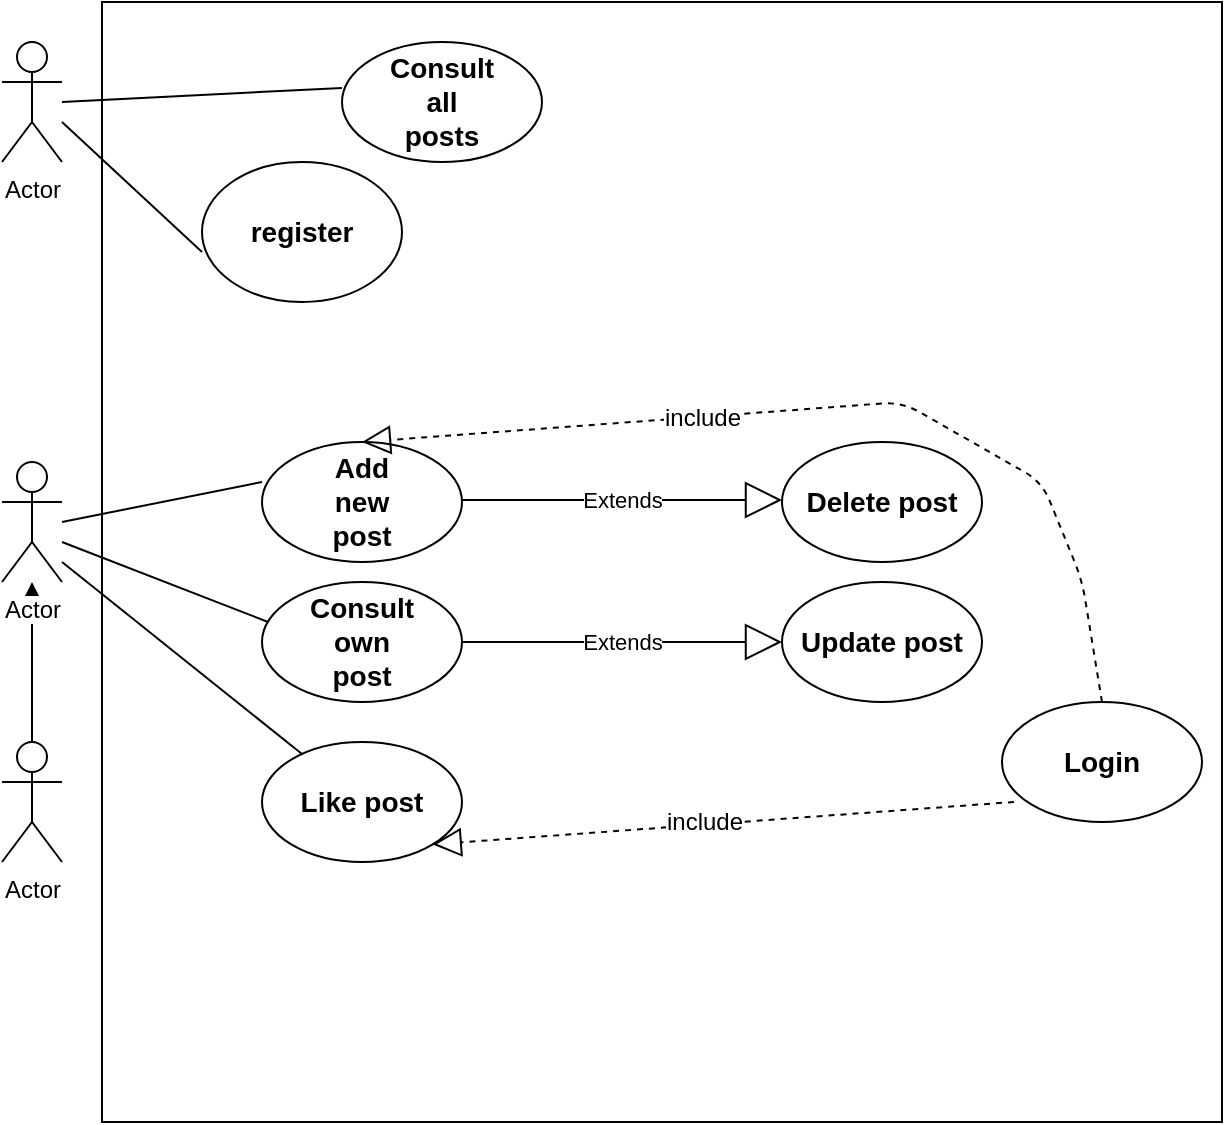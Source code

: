 <mxfile version="12.2.4" pages="1"><diagram id="fMA0ImpGoZlohUEASo08" name="Page-1"><mxGraphModel dx="542" dy="451" grid="1" gridSize="10" guides="1" tooltips="1" connect="1" arrows="1" fold="1" page="1" pageScale="1" pageWidth="827" pageHeight="1169" math="0" shadow="0"><root><mxCell id="0"/><mxCell id="1" parent="0"/><mxCell id="2" value="" style="whiteSpace=wrap;html=1;aspect=fixed;" parent="1" vertex="1"><mxGeometry x="80" width="560" height="560" as="geometry"/></mxCell><mxCell id="10" value="" style="edgeStyle=orthogonalEdgeStyle;rounded=0;orthogonalLoop=1;jettySize=auto;html=1;" parent="1" source="3" target="9" edge="1"><mxGeometry relative="1" as="geometry"/></mxCell><mxCell id="3" value="Actor" style="shape=umlActor;verticalLabelPosition=bottom;labelBackgroundColor=#ffffff;verticalAlign=top;html=1;outlineConnect=0;" parent="1" vertex="1"><mxGeometry x="30" y="370" width="30" height="60" as="geometry"/></mxCell><mxCell id="9" value="Actor" style="shape=umlActor;verticalLabelPosition=bottom;labelBackgroundColor=#ffffff;verticalAlign=top;html=1;outlineConnect=0;" parent="1" vertex="1"><mxGeometry x="30" y="230" width="30" height="60" as="geometry"/></mxCell><mxCell id="11" value="Actor" style="shape=umlActor;verticalLabelPosition=bottom;labelBackgroundColor=#ffffff;verticalAlign=top;html=1;outlineConnect=0;" parent="1" vertex="1"><mxGeometry x="30" y="20" width="30" height="60" as="geometry"/></mxCell><mxCell id="17" value="" style="ellipse;whiteSpace=wrap;html=1;" parent="1" vertex="1"><mxGeometry x="200" y="20" width="100" height="60" as="geometry"/></mxCell><mxCell id="18" value="" style="endArrow=none;html=1;entryX=0;entryY=0.383;entryDx=0;entryDy=0;entryPerimeter=0;" parent="1" target="17" edge="1"><mxGeometry width="50" height="50" relative="1" as="geometry"><mxPoint x="60" y="50" as="sourcePoint"/><mxPoint x="200" y="70" as="targetPoint"/></mxGeometry></mxCell><mxCell id="19" value="&lt;font style=&quot;font-size: 14px&quot;&gt;&lt;b&gt;Consult all posts&lt;/b&gt;&lt;/font&gt;" style="text;html=1;strokeColor=none;fillColor=none;align=center;verticalAlign=middle;whiteSpace=wrap;rounded=0;" parent="1" vertex="1"><mxGeometry x="230" y="40" width="40" height="20" as="geometry"/></mxCell><mxCell id="21" value="" style="ellipse;whiteSpace=wrap;html=1;" parent="1" vertex="1"><mxGeometry x="130" y="80" width="100" height="70" as="geometry"/></mxCell><mxCell id="22" value="" style="ellipse;whiteSpace=wrap;html=1;" parent="1" vertex="1"><mxGeometry x="160" y="220" width="100" height="60" as="geometry"/></mxCell><mxCell id="23" value="&lt;font style=&quot;font-size: 14px&quot;&gt;&lt;b&gt;register&lt;/b&gt;&lt;/font&gt;" style="text;html=1;strokeColor=none;fillColor=none;align=center;verticalAlign=middle;whiteSpace=wrap;rounded=0;" parent="1" vertex="1"><mxGeometry x="160" y="105" width="40" height="20" as="geometry"/></mxCell><mxCell id="25" value="" style="endArrow=none;html=1;" parent="1" edge="1"><mxGeometry width="50" height="50" relative="1" as="geometry"><mxPoint x="60" y="60" as="sourcePoint"/><mxPoint x="130" y="125" as="targetPoint"/></mxGeometry></mxCell><mxCell id="26" value="&lt;font style=&quot;font-size: 14px&quot;&gt;&lt;b&gt;Add new post&lt;/b&gt;&lt;/font&gt;" style="text;html=1;strokeColor=none;fillColor=none;align=center;verticalAlign=middle;whiteSpace=wrap;rounded=0;" parent="1" vertex="1"><mxGeometry x="190" y="240" width="40" height="20" as="geometry"/></mxCell><mxCell id="27" style="edgeStyle=orthogonalEdgeStyle;rounded=0;orthogonalLoop=1;jettySize=auto;html=1;exitX=0.5;exitY=1;exitDx=0;exitDy=0;" parent="1" source="26" target="26" edge="1"><mxGeometry relative="1" as="geometry"/></mxCell><mxCell id="28" value="" style="ellipse;whiteSpace=wrap;html=1;" parent="1" vertex="1"><mxGeometry x="160" y="290" width="100" height="60" as="geometry"/></mxCell><mxCell id="29" value="&lt;font style=&quot;font-size: 14px&quot;&gt;&lt;b&gt;Consult own post&lt;/b&gt;&lt;/font&gt;" style="text;html=1;strokeColor=none;fillColor=none;align=center;verticalAlign=middle;whiteSpace=wrap;rounded=0;" parent="1" vertex="1"><mxGeometry x="190" y="310" width="40" height="20" as="geometry"/></mxCell><mxCell id="30" value="" style="endArrow=none;html=1;" parent="1" edge="1"><mxGeometry width="50" height="50" relative="1" as="geometry"><mxPoint x="60" y="260" as="sourcePoint"/><mxPoint x="160" y="240" as="targetPoint"/></mxGeometry></mxCell><mxCell id="32" value="" style="endArrow=none;html=1;entryX=0.03;entryY=0.333;entryDx=0;entryDy=0;entryPerimeter=0;" parent="1" target="28" edge="1"><mxGeometry width="50" height="50" relative="1" as="geometry"><mxPoint x="60" y="270" as="sourcePoint"/><mxPoint x="170" y="250" as="targetPoint"/></mxGeometry></mxCell><mxCell id="33" value="Extends" style="endArrow=block;endSize=16;endFill=0;html=1;" parent="1" edge="1"><mxGeometry width="160" relative="1" as="geometry"><mxPoint x="260" y="249" as="sourcePoint"/><mxPoint x="420" y="249" as="targetPoint"/></mxGeometry></mxCell><mxCell id="34" value="Extends" style="endArrow=block;endSize=16;endFill=0;html=1;" parent="1" edge="1"><mxGeometry width="160" relative="1" as="geometry"><mxPoint x="260" y="320" as="sourcePoint"/><mxPoint x="420" y="320" as="targetPoint"/></mxGeometry></mxCell><mxCell id="35" value="&lt;font style=&quot;font-size: 14px&quot;&gt;&lt;b&gt;Delete post&lt;/b&gt;&lt;/font&gt;" style="ellipse;whiteSpace=wrap;html=1;" parent="1" vertex="1"><mxGeometry x="420" y="220" width="100" height="60" as="geometry"/></mxCell><mxCell id="36" value="&lt;font style=&quot;font-size: 14px&quot;&gt;&lt;b&gt;Update post&lt;/b&gt;&lt;/font&gt;" style="ellipse;whiteSpace=wrap;html=1;" parent="1" vertex="1"><mxGeometry x="420" y="290" width="100" height="60" as="geometry"/></mxCell><mxCell id="37" value="&lt;font style=&quot;font-size: 14px&quot;&gt;&lt;b&gt;Like post&lt;/b&gt;&lt;/font&gt;" style="ellipse;whiteSpace=wrap;html=1;" parent="1" vertex="1"><mxGeometry x="160" y="370" width="100" height="60" as="geometry"/></mxCell><mxCell id="38" value="" style="endArrow=none;html=1;" parent="1" target="37" edge="1"><mxGeometry width="50" height="50" relative="1" as="geometry"><mxPoint x="60" y="280" as="sourcePoint"/><mxPoint x="80" y="285" as="targetPoint"/></mxGeometry></mxCell><mxCell id="39" value="&lt;font style=&quot;font-size: 14px&quot;&gt;&lt;b&gt;Login&lt;/b&gt;&lt;/font&gt;" style="ellipse;whiteSpace=wrap;html=1;" parent="1" vertex="1"><mxGeometry x="530" y="350" width="100" height="60" as="geometry"/></mxCell><mxCell id="47" value="" style="endArrow=block;dashed=1;endFill=0;endSize=12;html=1;exitX=0.5;exitY=0;exitDx=0;exitDy=0;entryX=0.5;entryY=0;entryDx=0;entryDy=0;" parent="1" source="39" target="22" edge="1"><mxGeometry width="160" relative="1" as="geometry"><mxPoint x="480" y="289" as="sourcePoint"/><mxPoint x="590" y="230" as="targetPoint"/><Array as="points"><mxPoint x="570" y="289"/><mxPoint x="550" y="240"/><mxPoint x="480" y="200"/></Array></mxGeometry></mxCell><mxCell id="50" value="include" style="text;html=1;resizable=0;points=[];align=center;verticalAlign=middle;labelBackgroundColor=#ffffff;" parent="47" vertex="1" connectable="0"><mxGeometry x="0.268" relative="1" as="geometry"><mxPoint as="offset"/></mxGeometry></mxCell><mxCell id="54" value="" style="endArrow=block;dashed=1;endFill=0;endSize=12;html=1;entryX=1;entryY=1;entryDx=0;entryDy=0;exitX=0.06;exitY=0.833;exitDx=0;exitDy=0;exitPerimeter=0;" parent="1" source="39" target="37" edge="1"><mxGeometry width="160" relative="1" as="geometry"><mxPoint x="80" y="620" as="sourcePoint"/><mxPoint x="240" y="620" as="targetPoint"/></mxGeometry></mxCell><mxCell id="56" value="include" style="text;html=1;resizable=0;points=[];align=center;verticalAlign=middle;labelBackgroundColor=#ffffff;" parent="54" vertex="1" connectable="0"><mxGeometry x="0.089" y="3" relative="1" as="geometry"><mxPoint x="2.5" y="-4.5" as="offset"/></mxGeometry></mxCell></root></mxGraphModel></diagram></mxfile>